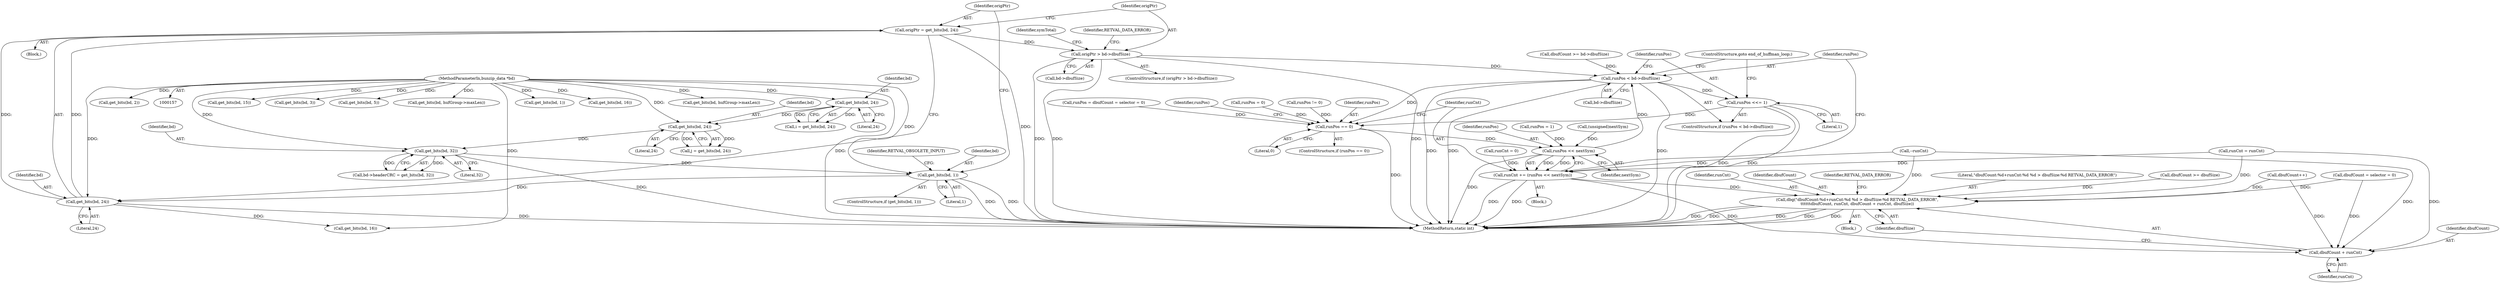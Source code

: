 digraph "0_busybox_0402cb32df015d9372578e3db27db47b33d5c7b0@pointer" {
"1000253" [label="(Call,origPtr > bd->dbufSize)"];
"1000247" [label="(Call,origPtr = get_bits(bd, 24))"];
"1000249" [label="(Call,get_bits(bd, 24))"];
"1000242" [label="(Call,get_bits(bd, 1))"];
"1000218" [label="(Call,get_bits(bd, 32))"];
"1000211" [label="(Call,get_bits(bd, 24))"];
"1000206" [label="(Call,get_bits(bd, 24))"];
"1000158" [label="(MethodParameterIn,bunzip_data *bd)"];
"1000933" [label="(Call,runPos < bd->dbufSize)"];
"1000917" [label="(Call,runPos == 0)"];
"1000929" [label="(Call,runPos << nextSym)"];
"1000927" [label="(Call,runCnt += (runPos << nextSym))"];
"1000942" [label="(Call,dbg(\"dbufCount:%d+runCnt:%d %d > dbufSize:%d RETVAL_DATA_ERROR\",\n\t\t\t\t\t\tdbufCount, runCnt, dbufCount + runCnt, dbufSize))"];
"1000946" [label="(Call,dbufCount + runCnt)"];
"1000938" [label="(Call,runPos <<= 1)"];
"1000723" [label="(Call,dbufCount = selector = 0)"];
"1000268" [label="(Call,get_bits(bd, 16))"];
"1000220" [label="(Literal,32)"];
"1000930" [label="(Identifier,runPos)"];
"1000942" [label="(Call,dbg(\"dbufCount:%d+runCnt:%d %d > dbufSize:%d RETVAL_DATA_ERROR\",\n\t\t\t\t\t\tdbufCount, runCnt, dbufCount + runCnt, dbufSize))"];
"1000917" [label="(Call,runPos == 0)"];
"1000943" [label="(Literal,\"dbufCount:%d+runCnt:%d %d > dbufSize:%d RETVAL_DATA_ERROR\")"];
"1001010" [label="(Call,dbufCount >= dbufSize)"];
"1000246" [label="(Identifier,RETVAL_OBSOLETE_INPUT)"];
"1000921" [label="(Call,runPos = 1)"];
"1000254" [label="(Identifier,origPtr)"];
"1000941" [label="(ControlStructure,goto end_of_huffman_loop;)"];
"1000924" [label="(Call,runCnt = 0)"];
"1000351" [label="(Call,get_bits(bd, 15))"];
"1000932" [label="(ControlStructure,if (runPos < bd->dbufSize))"];
"1000261" [label="(Identifier,symTotal)"];
"1000938" [label="(Call,runPos <<= 1)"];
"1000721" [label="(Call,runPos = dbufCount = selector = 0)"];
"1000208" [label="(Literal,24)"];
"1000249" [label="(Call,get_bits(bd, 24))"];
"1000253" [label="(Call,origPtr > bd->dbufSize)"];
"1000211" [label="(Call,get_bits(bd, 24))"];
"1000322" [label="(Call,get_bits(bd, 3))"];
"1000918" [label="(Identifier,runPos)"];
"1000218" [label="(Call,get_bits(bd, 32))"];
"1000928" [label="(Identifier,runCnt)"];
"1000995" [label="(Call,--runCnt)"];
"1001026" [label="(Call,dbufCount >= bd->dbufSize)"];
"1000940" [label="(Literal,1)"];
"1000206" [label="(Call,get_bits(bd, 24))"];
"1000159" [label="(Block,)"];
"1000915" [label="(Block,)"];
"1000241" [label="(ControlStructure,if (get_bits(bd, 1)))"];
"1000259" [label="(Identifier,RETVAL_DATA_ERROR)"];
"1001177" [label="(MethodReturn,static int)"];
"1000252" [label="(ControlStructure,if (origPtr > bd->dbufSize))"];
"1000209" [label="(Call,j = get_bits(bd, 24))"];
"1000939" [label="(Identifier,runPos)"];
"1000945" [label="(Identifier,runCnt)"];
"1000213" [label="(Literal,24)"];
"1000219" [label="(Identifier,bd)"];
"1000181" [label="(Call,runCnt = runCnt)"];
"1000244" [label="(Literal,1)"];
"1000934" [label="(Identifier,runPos)"];
"1000946" [label="(Call,dbufCount + runCnt)"];
"1000944" [label="(Identifier,dbufCount)"];
"1000243" [label="(Identifier,bd)"];
"1000922" [label="(Identifier,runPos)"];
"1000242" [label="(Call,get_bits(bd, 1))"];
"1000204" [label="(Call,i = get_bits(bd, 24))"];
"1000250" [label="(Identifier,bd)"];
"1000439" [label="(Call,get_bits(bd, 5))"];
"1000248" [label="(Identifier,origPtr)"];
"1000849" [label="(Call,get_bits(bd, hufGroup->maxLen))"];
"1000951" [label="(Identifier,RETVAL_DATA_ERROR)"];
"1000212" [label="(Identifier,bd)"];
"1000207" [label="(Identifier,bd)"];
"1000935" [label="(Call,bd->dbufSize)"];
"1000948" [label="(Identifier,runCnt)"];
"1000729" [label="(Block,)"];
"1001006" [label="(Call,runPos = 0)"];
"1000255" [label="(Call,bd->dbufSize)"];
"1000919" [label="(Literal,0)"];
"1000927" [label="(Call,runCnt += (runPos << nextSym))"];
"1000931" [label="(Identifier,nextSym)"];
"1000911" [label="(Call,(unsigned)nextSym)"];
"1000247" [label="(Call,origPtr = get_bits(bd, 24))"];
"1000375" [label="(Call,get_bits(bd, 1))"];
"1000283" [label="(Call,get_bits(bd, 16))"];
"1000933" [label="(Call,runPos < bd->dbufSize)"];
"1000158" [label="(MethodParameterIn,bunzip_data *bd)"];
"1000795" [label="(Call,get_bits(bd, hufGroup->maxLen))"];
"1000929" [label="(Call,runPos << nextSym)"];
"1000468" [label="(Call,get_bits(bd, 2))"];
"1001055" [label="(Call,dbufCount++)"];
"1000949" [label="(Identifier,dbufSize)"];
"1000947" [label="(Identifier,dbufCount)"];
"1000214" [label="(Call,bd->headerCRC = get_bits(bd, 32))"];
"1000916" [label="(ControlStructure,if (runPos == 0))"];
"1000251" [label="(Literal,24)"];
"1000953" [label="(Call,runPos != 0)"];
"1000253" -> "1000252"  [label="AST: "];
"1000253" -> "1000255"  [label="CFG: "];
"1000254" -> "1000253"  [label="AST: "];
"1000255" -> "1000253"  [label="AST: "];
"1000259" -> "1000253"  [label="CFG: "];
"1000261" -> "1000253"  [label="CFG: "];
"1000253" -> "1001177"  [label="DDG: "];
"1000253" -> "1001177"  [label="DDG: "];
"1000253" -> "1001177"  [label="DDG: "];
"1000247" -> "1000253"  [label="DDG: "];
"1000253" -> "1000933"  [label="DDG: "];
"1000247" -> "1000159"  [label="AST: "];
"1000247" -> "1000249"  [label="CFG: "];
"1000248" -> "1000247"  [label="AST: "];
"1000249" -> "1000247"  [label="AST: "];
"1000254" -> "1000247"  [label="CFG: "];
"1000247" -> "1001177"  [label="DDG: "];
"1000249" -> "1000247"  [label="DDG: "];
"1000249" -> "1000247"  [label="DDG: "];
"1000249" -> "1000251"  [label="CFG: "];
"1000250" -> "1000249"  [label="AST: "];
"1000251" -> "1000249"  [label="AST: "];
"1000249" -> "1001177"  [label="DDG: "];
"1000242" -> "1000249"  [label="DDG: "];
"1000158" -> "1000249"  [label="DDG: "];
"1000249" -> "1000268"  [label="DDG: "];
"1000242" -> "1000241"  [label="AST: "];
"1000242" -> "1000244"  [label="CFG: "];
"1000243" -> "1000242"  [label="AST: "];
"1000244" -> "1000242"  [label="AST: "];
"1000246" -> "1000242"  [label="CFG: "];
"1000248" -> "1000242"  [label="CFG: "];
"1000242" -> "1001177"  [label="DDG: "];
"1000242" -> "1001177"  [label="DDG: "];
"1000218" -> "1000242"  [label="DDG: "];
"1000158" -> "1000242"  [label="DDG: "];
"1000218" -> "1000214"  [label="AST: "];
"1000218" -> "1000220"  [label="CFG: "];
"1000219" -> "1000218"  [label="AST: "];
"1000220" -> "1000218"  [label="AST: "];
"1000214" -> "1000218"  [label="CFG: "];
"1000218" -> "1001177"  [label="DDG: "];
"1000218" -> "1000214"  [label="DDG: "];
"1000218" -> "1000214"  [label="DDG: "];
"1000211" -> "1000218"  [label="DDG: "];
"1000158" -> "1000218"  [label="DDG: "];
"1000211" -> "1000209"  [label="AST: "];
"1000211" -> "1000213"  [label="CFG: "];
"1000212" -> "1000211"  [label="AST: "];
"1000213" -> "1000211"  [label="AST: "];
"1000209" -> "1000211"  [label="CFG: "];
"1000211" -> "1000209"  [label="DDG: "];
"1000211" -> "1000209"  [label="DDG: "];
"1000206" -> "1000211"  [label="DDG: "];
"1000158" -> "1000211"  [label="DDG: "];
"1000206" -> "1000204"  [label="AST: "];
"1000206" -> "1000208"  [label="CFG: "];
"1000207" -> "1000206"  [label="AST: "];
"1000208" -> "1000206"  [label="AST: "];
"1000204" -> "1000206"  [label="CFG: "];
"1000206" -> "1000204"  [label="DDG: "];
"1000206" -> "1000204"  [label="DDG: "];
"1000158" -> "1000206"  [label="DDG: "];
"1000158" -> "1000157"  [label="AST: "];
"1000158" -> "1001177"  [label="DDG: "];
"1000158" -> "1000268"  [label="DDG: "];
"1000158" -> "1000283"  [label="DDG: "];
"1000158" -> "1000322"  [label="DDG: "];
"1000158" -> "1000351"  [label="DDG: "];
"1000158" -> "1000375"  [label="DDG: "];
"1000158" -> "1000439"  [label="DDG: "];
"1000158" -> "1000468"  [label="DDG: "];
"1000158" -> "1000795"  [label="DDG: "];
"1000158" -> "1000849"  [label="DDG: "];
"1000933" -> "1000932"  [label="AST: "];
"1000933" -> "1000935"  [label="CFG: "];
"1000934" -> "1000933"  [label="AST: "];
"1000935" -> "1000933"  [label="AST: "];
"1000939" -> "1000933"  [label="CFG: "];
"1000941" -> "1000933"  [label="CFG: "];
"1000933" -> "1001177"  [label="DDG: "];
"1000933" -> "1001177"  [label="DDG: "];
"1000933" -> "1001177"  [label="DDG: "];
"1000933" -> "1000917"  [label="DDG: "];
"1000929" -> "1000933"  [label="DDG: "];
"1001026" -> "1000933"  [label="DDG: "];
"1000933" -> "1000938"  [label="DDG: "];
"1000917" -> "1000916"  [label="AST: "];
"1000917" -> "1000919"  [label="CFG: "];
"1000918" -> "1000917"  [label="AST: "];
"1000919" -> "1000917"  [label="AST: "];
"1000922" -> "1000917"  [label="CFG: "];
"1000928" -> "1000917"  [label="CFG: "];
"1000917" -> "1001177"  [label="DDG: "];
"1000938" -> "1000917"  [label="DDG: "];
"1001006" -> "1000917"  [label="DDG: "];
"1000721" -> "1000917"  [label="DDG: "];
"1000953" -> "1000917"  [label="DDG: "];
"1000917" -> "1000929"  [label="DDG: "];
"1000929" -> "1000927"  [label="AST: "];
"1000929" -> "1000931"  [label="CFG: "];
"1000930" -> "1000929"  [label="AST: "];
"1000931" -> "1000929"  [label="AST: "];
"1000927" -> "1000929"  [label="CFG: "];
"1000929" -> "1001177"  [label="DDG: "];
"1000929" -> "1000927"  [label="DDG: "];
"1000929" -> "1000927"  [label="DDG: "];
"1000921" -> "1000929"  [label="DDG: "];
"1000911" -> "1000929"  [label="DDG: "];
"1000927" -> "1000915"  [label="AST: "];
"1000928" -> "1000927"  [label="AST: "];
"1000934" -> "1000927"  [label="CFG: "];
"1000927" -> "1001177"  [label="DDG: "];
"1000927" -> "1001177"  [label="DDG: "];
"1000181" -> "1000927"  [label="DDG: "];
"1000995" -> "1000927"  [label="DDG: "];
"1000924" -> "1000927"  [label="DDG: "];
"1000927" -> "1000942"  [label="DDG: "];
"1000927" -> "1000946"  [label="DDG: "];
"1000942" -> "1000729"  [label="AST: "];
"1000942" -> "1000949"  [label="CFG: "];
"1000943" -> "1000942"  [label="AST: "];
"1000944" -> "1000942"  [label="AST: "];
"1000945" -> "1000942"  [label="AST: "];
"1000946" -> "1000942"  [label="AST: "];
"1000949" -> "1000942"  [label="AST: "];
"1000951" -> "1000942"  [label="CFG: "];
"1000942" -> "1001177"  [label="DDG: "];
"1000942" -> "1001177"  [label="DDG: "];
"1000942" -> "1001177"  [label="DDG: "];
"1000942" -> "1001177"  [label="DDG: "];
"1000942" -> "1001177"  [label="DDG: "];
"1000723" -> "1000942"  [label="DDG: "];
"1001055" -> "1000942"  [label="DDG: "];
"1000181" -> "1000942"  [label="DDG: "];
"1000995" -> "1000942"  [label="DDG: "];
"1001010" -> "1000942"  [label="DDG: "];
"1000946" -> "1000948"  [label="CFG: "];
"1000947" -> "1000946"  [label="AST: "];
"1000948" -> "1000946"  [label="AST: "];
"1000949" -> "1000946"  [label="CFG: "];
"1000723" -> "1000946"  [label="DDG: "];
"1001055" -> "1000946"  [label="DDG: "];
"1000181" -> "1000946"  [label="DDG: "];
"1000995" -> "1000946"  [label="DDG: "];
"1000938" -> "1000932"  [label="AST: "];
"1000938" -> "1000940"  [label="CFG: "];
"1000939" -> "1000938"  [label="AST: "];
"1000940" -> "1000938"  [label="AST: "];
"1000941" -> "1000938"  [label="CFG: "];
"1000938" -> "1001177"  [label="DDG: "];
"1000938" -> "1001177"  [label="DDG: "];
}
